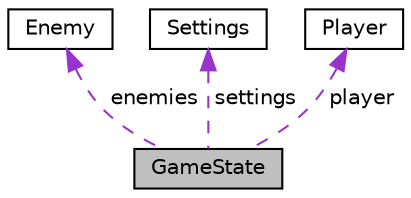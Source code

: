 digraph "GameState"
{
 // LATEX_PDF_SIZE
  edge [fontname="Helvetica",fontsize="10",labelfontname="Helvetica",labelfontsize="10"];
  node [fontname="Helvetica",fontsize="10",shape=record];
  Node1 [label="GameState",height=0.2,width=0.4,color="black", fillcolor="grey75", style="filled", fontcolor="black",tooltip=" "];
  Node2 -> Node1 [dir="back",color="darkorchid3",fontsize="10",style="dashed",label=" enemies" ,fontname="Helvetica"];
  Node2 [label="Enemy",height=0.2,width=0.4,color="black", fillcolor="white", style="filled",URL="$structEnemy.html",tooltip=" "];
  Node3 -> Node1 [dir="back",color="darkorchid3",fontsize="10",style="dashed",label=" settings" ,fontname="Helvetica"];
  Node3 [label="Settings",height=0.2,width=0.4,color="black", fillcolor="white", style="filled",URL="$structSettings.html",tooltip=" "];
  Node4 -> Node1 [dir="back",color="darkorchid3",fontsize="10",style="dashed",label=" player" ,fontname="Helvetica"];
  Node4 [label="Player",height=0.2,width=0.4,color="black", fillcolor="white", style="filled",URL="$structPlayer.html",tooltip=" "];
}
